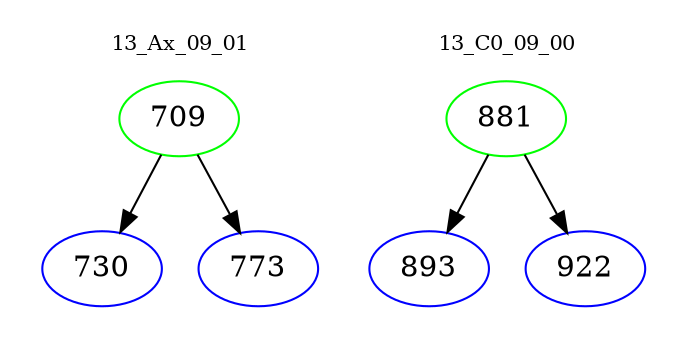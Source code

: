 digraph{
subgraph cluster_0 {
color = white
label = "13_Ax_09_01";
fontsize=10;
T0_709 [label="709", color="green"]
T0_709 -> T0_730 [color="black"]
T0_730 [label="730", color="blue"]
T0_709 -> T0_773 [color="black"]
T0_773 [label="773", color="blue"]
}
subgraph cluster_1 {
color = white
label = "13_C0_09_00";
fontsize=10;
T1_881 [label="881", color="green"]
T1_881 -> T1_893 [color="black"]
T1_893 [label="893", color="blue"]
T1_881 -> T1_922 [color="black"]
T1_922 [label="922", color="blue"]
}
}
